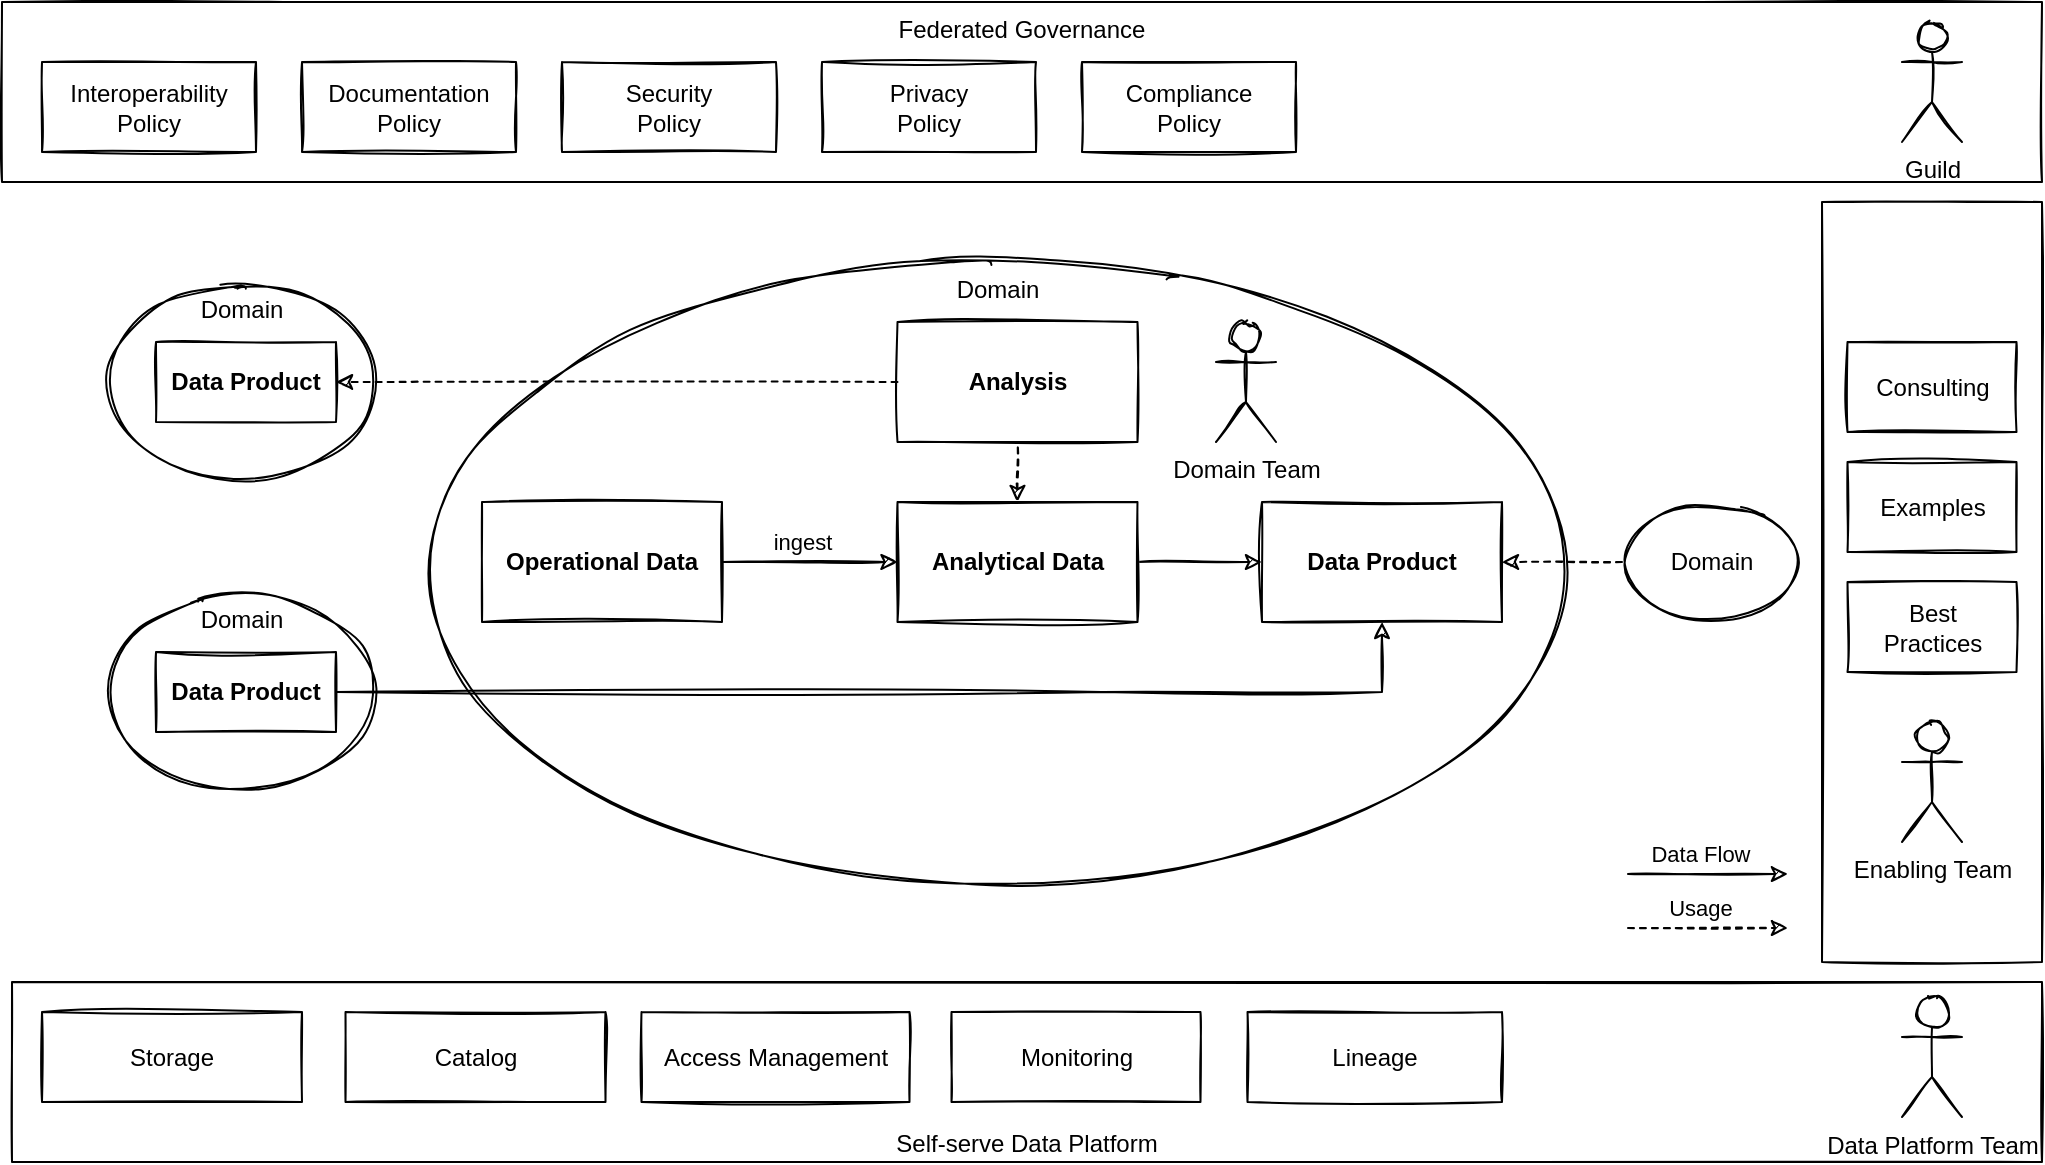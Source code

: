 <mxfile version="15.5.4" type="embed"><diagram id="DWjpSvbVxY2pOprUcE6g" name="Page-1"><mxGraphModel dx="901" dy="286" grid="1" gridSize="10" guides="1" tooltips="1" connect="1" arrows="1" fold="1" page="1" pageScale="1" pageWidth="827" pageHeight="1169" math="0" shadow="0"><root><mxCell id="0"/><mxCell id="1" parent="0"/><mxCell id="WkdalmxvpJmTztUUumEF-71" value="" style="rounded=0;whiteSpace=wrap;html=1;verticalAlign=bottom;fillColor=none;sketch=1;" parent="1" vertex="1"><mxGeometry x="930" y="180" width="110" height="380" as="geometry"/></mxCell><mxCell id="WkdalmxvpJmTztUUumEF-8" value="Self-serve Data Platform" style="rounded=0;whiteSpace=wrap;html=1;verticalAlign=bottom;fillColor=none;sketch=1;" parent="1" vertex="1"><mxGeometry x="25" y="570" width="1015" height="90" as="geometry"/></mxCell><mxCell id="WkdalmxvpJmTztUUumEF-9" value="Federated Governance" style="rounded=0;whiteSpace=wrap;html=1;verticalAlign=top;fillColor=none;sketch=1;" parent="1" vertex="1"><mxGeometry x="20" y="80" width="1020" height="90" as="geometry"/></mxCell><mxCell id="WkdalmxvpJmTztUUumEF-10" value="Guild" style="shape=umlActor;verticalLabelPosition=bottom;verticalAlign=top;html=1;outlineConnect=0;sketch=1;" parent="1" vertex="1"><mxGeometry x="970" y="90" width="30" height="60" as="geometry"/></mxCell><mxCell id="WkdalmxvpJmTztUUumEF-12" value="Data Platform Team" style="shape=umlActor;verticalLabelPosition=bottom;verticalAlign=top;html=1;outlineConnect=0;sketch=1;" parent="1" vertex="1"><mxGeometry x="970" y="577.5" width="30" height="60" as="geometry"/></mxCell><mxCell id="WkdalmxvpJmTztUUumEF-27" value="Compliance&lt;br&gt;Policy" style="rounded=0;whiteSpace=wrap;html=1;sketch=1;" parent="1" vertex="1"><mxGeometry x="560" y="110" width="107" height="45" as="geometry"/></mxCell><mxCell id="WkdalmxvpJmTztUUumEF-34" value="Catalog" style="rounded=0;whiteSpace=wrap;html=1;sketch=1;" parent="1" vertex="1"><mxGeometry x="191.75" y="585" width="130" height="45" as="geometry"/></mxCell><mxCell id="WkdalmxvpJmTztUUumEF-35" value="Access Management" style="rounded=0;whiteSpace=wrap;html=1;sketch=1;" parent="1" vertex="1"><mxGeometry x="339.75" y="585" width="134" height="45" as="geometry"/></mxCell><mxCell id="WkdalmxvpJmTztUUumEF-46" value="Lineage" style="rounded=0;whiteSpace=wrap;html=1;sketch=1;" parent="1" vertex="1"><mxGeometry x="642.75" y="585" width="127.25" height="45" as="geometry"/></mxCell><mxCell id="WkdalmxvpJmTztUUumEF-48" value="Monitoring" style="rounded=0;whiteSpace=wrap;html=1;sketch=1;" parent="1" vertex="1"><mxGeometry x="494.75" y="585" width="124.5" height="45" as="geometry"/></mxCell><mxCell id="WkdalmxvpJmTztUUumEF-56" value="Interoperability&lt;br&gt;Policy" style="rounded=0;whiteSpace=wrap;html=1;sketch=1;" parent="1" vertex="1"><mxGeometry x="40" y="110" width="107" height="45" as="geometry"/></mxCell><mxCell id="WkdalmxvpJmTztUUumEF-57" value="Documentation&lt;br&gt;Policy" style="rounded=0;whiteSpace=wrap;html=1;sketch=1;" parent="1" vertex="1"><mxGeometry x="170" y="110" width="107" height="45" as="geometry"/></mxCell><mxCell id="WkdalmxvpJmTztUUumEF-58" value="Security&lt;br&gt;Policy" style="rounded=0;whiteSpace=wrap;html=1;sketch=1;" parent="1" vertex="1"><mxGeometry x="300" y="110" width="107" height="45" as="geometry"/></mxCell><mxCell id="WkdalmxvpJmTztUUumEF-69" value="Enabling Team" style="shape=umlActor;verticalLabelPosition=bottom;verticalAlign=top;html=1;outlineConnect=0;sketch=1;" parent="1" vertex="1"><mxGeometry x="970" y="440" width="30" height="60" as="geometry"/></mxCell><mxCell id="WkdalmxvpJmTztUUumEF-70" value="Consulting" style="rounded=0;whiteSpace=wrap;html=1;sketch=1;" parent="1" vertex="1"><mxGeometry x="942.75" y="250" width="84.5" height="45" as="geometry"/></mxCell><mxCell id="WkdalmxvpJmTztUUumEF-72" value="Examples" style="rounded=0;whiteSpace=wrap;html=1;sketch=1;" parent="1" vertex="1"><mxGeometry x="942.75" y="310" width="84.5" height="45" as="geometry"/></mxCell><mxCell id="17" value="Domain" style="ellipse;whiteSpace=wrap;html=1;verticalAlign=top;fillColor=none;sketch=1;" parent="1" vertex="1"><mxGeometry x="220" y="210" width="595.5" height="310" as="geometry"/></mxCell><mxCell id="18" value="Analysis" style="rounded=0;whiteSpace=wrap;html=1;fontStyle=1;sketch=1;" parent="1" vertex="1"><mxGeometry x="467.75" y="240" width="120" height="60" as="geometry"/></mxCell><mxCell id="19" style="rounded=0;orthogonalLoop=1;jettySize=auto;html=1;exitX=0.5;exitY=0;exitDx=0;exitDy=0;startArrow=classic;startFill=1;endArrow=none;endFill=0;dashed=1;sketch=1;" parent="1" source="22" target="18" edge="1"><mxGeometry relative="1" as="geometry"/></mxCell><mxCell id="20" style="rounded=0;orthogonalLoop=1;jettySize=auto;html=1;entryX=0;entryY=0.5;entryDx=0;entryDy=0;sketch=1;" parent="1" source="22" target="24" edge="1"><mxGeometry relative="1" as="geometry"><mxPoint x="635.5" y="410" as="targetPoint"/></mxGeometry></mxCell><mxCell id="21" value="" style="edgeStyle=orthogonalEdgeStyle;rounded=0;orthogonalLoop=1;jettySize=auto;html=1;startArrow=classic;startFill=1;endArrow=none;endFill=0;sketch=1;" parent="1" source="22" target="23" edge="1"><mxGeometry relative="1" as="geometry"/></mxCell><mxCell id="35" value="ingest" style="edgeLabel;html=1;align=center;verticalAlign=middle;resizable=0;points=[];sketch=1;" parent="21" vertex="1" connectable="0"><mxGeometry x="-0.071" y="2" relative="1" as="geometry"><mxPoint x="-7" y="-12" as="offset"/></mxGeometry></mxCell><mxCell id="22" value="Analytical Data" style="rounded=0;whiteSpace=wrap;html=1;fontStyle=1;sketch=1;" parent="1" vertex="1"><mxGeometry x="467.75" y="330" width="120" height="60" as="geometry"/></mxCell><mxCell id="23" value="Operational Data" style="rounded=0;whiteSpace=wrap;html=1;fontStyle=1;sketch=1;" parent="1" vertex="1"><mxGeometry x="260" y="330" width="120" height="60" as="geometry"/></mxCell><mxCell id="24" value="Data Product" style="rounded=0;whiteSpace=wrap;html=1;fontStyle=1;sketch=1;" parent="1" vertex="1"><mxGeometry x="650" y="330" width="120" height="60" as="geometry"/></mxCell><mxCell id="25" value="Domain" style="ellipse;whiteSpace=wrap;html=1;verticalAlign=middle;sketch=1;" parent="1" vertex="1"><mxGeometry x="830" y="330" width="90" height="60" as="geometry"/></mxCell><mxCell id="26" style="rounded=0;orthogonalLoop=1;jettySize=auto;html=1;entryX=1;entryY=0.5;entryDx=0;entryDy=0;startArrow=none;startFill=0;endArrow=classic;endFill=1;exitX=0;exitY=0.5;exitDx=0;exitDy=0;dashed=1;sketch=1;" parent="1" source="25" target="24" edge="1"><mxGeometry relative="1" as="geometry"><mxPoint x="875.5" y="360" as="sourcePoint"/></mxGeometry></mxCell><mxCell id="27" value="Domain" style="ellipse;whiteSpace=wrap;html=1;verticalAlign=top;sketch=1;" parent="1" vertex="1"><mxGeometry x="70" y="220" width="140" height="100" as="geometry"/></mxCell><mxCell id="28" value="Data Product" style="rounded=0;whiteSpace=wrap;html=1;fontStyle=1;sketch=1;" parent="1" vertex="1"><mxGeometry x="97" y="250" width="90" height="40" as="geometry"/></mxCell><mxCell id="29" style="rounded=0;orthogonalLoop=1;jettySize=auto;html=1;startArrow=none;startFill=0;endArrow=classic;endFill=1;exitX=0;exitY=0.5;exitDx=0;exitDy=0;entryX=1;entryY=0.5;entryDx=0;entryDy=0;dashed=1;sketch=1;" parent="1" source="18" target="28" edge="1"><mxGeometry relative="1" as="geometry"><mxPoint x="605.5" y="415" as="sourcePoint"/><mxPoint x="230" y="280" as="targetPoint"/></mxGeometry></mxCell><mxCell id="30" value="Domain" style="ellipse;whiteSpace=wrap;html=1;verticalAlign=top;sketch=1;" parent="1" vertex="1"><mxGeometry x="70" y="375" width="140" height="100" as="geometry"/></mxCell><mxCell id="31" value="Data Product" style="rounded=0;whiteSpace=wrap;html=1;fontStyle=1;sketch=1;" parent="1" vertex="1"><mxGeometry x="97" y="405" width="90" height="40" as="geometry"/></mxCell><mxCell id="32" style="rounded=0;orthogonalLoop=1;jettySize=auto;html=1;entryX=1;entryY=0.5;entryDx=0;entryDy=0;startArrow=classic;startFill=1;endArrow=none;endFill=0;exitX=0.5;exitY=1;exitDx=0;exitDy=0;sketch=1;" parent="1" source="24" target="31" edge="1"><mxGeometry relative="1" as="geometry"><mxPoint x="322.5" y="560" as="sourcePoint"/><mxPoint x="135.5" y="510" as="targetPoint"/><Array as="points"><mxPoint x="710" y="425"/><mxPoint x="570" y="425"/></Array></mxGeometry></mxCell><mxCell id="33" value="Domain Team" style="shape=umlActor;verticalLabelPosition=bottom;verticalAlign=top;html=1;outlineConnect=0;sketch=1;" parent="1" vertex="1"><mxGeometry x="627" y="240" width="30" height="60" as="geometry"/></mxCell><mxCell id="34" value="Storage" style="rounded=0;whiteSpace=wrap;html=1;sketch=1;" parent="1" vertex="1"><mxGeometry x="40" y="585" width="130" height="45" as="geometry"/></mxCell><mxCell id="36" value="Privacy&lt;br&gt;Policy" style="rounded=0;whiteSpace=wrap;html=1;sketch=1;" parent="1" vertex="1"><mxGeometry x="430" y="110" width="107" height="45" as="geometry"/></mxCell><mxCell id="39" value="Best&lt;br&gt;Practices" style="rounded=0;whiteSpace=wrap;html=1;sketch=1;" parent="1" vertex="1"><mxGeometry x="942.75" y="370" width="84.5" height="45" as="geometry"/></mxCell><mxCell id="40" style="rounded=0;orthogonalLoop=1;jettySize=auto;html=1;sketch=1;" parent="1" edge="1"><mxGeometry relative="1" as="geometry"><mxPoint x="913" y="516" as="targetPoint"/><mxPoint x="833" y="516" as="sourcePoint"/></mxGeometry></mxCell><mxCell id="41" value="Data Flow" style="edgeLabel;html=1;align=center;verticalAlign=middle;resizable=0;points=[];sketch=1;" parent="40" vertex="1" connectable="0"><mxGeometry x="-0.229" relative="1" as="geometry"><mxPoint x="5" y="-10" as="offset"/></mxGeometry></mxCell><mxCell id="42" style="rounded=0;orthogonalLoop=1;jettySize=auto;html=1;dashed=1;sketch=1;" parent="1" edge="1"><mxGeometry relative="1" as="geometry"><mxPoint x="913" y="543" as="targetPoint"/><mxPoint x="833" y="543" as="sourcePoint"/></mxGeometry></mxCell><mxCell id="43" value="Usage" style="edgeLabel;html=1;align=center;verticalAlign=middle;resizable=0;points=[];sketch=1;" parent="42" vertex="1" connectable="0"><mxGeometry x="-0.229" relative="1" as="geometry"><mxPoint x="5" y="-10" as="offset"/></mxGeometry></mxCell></root></mxGraphModel></diagram></mxfile>